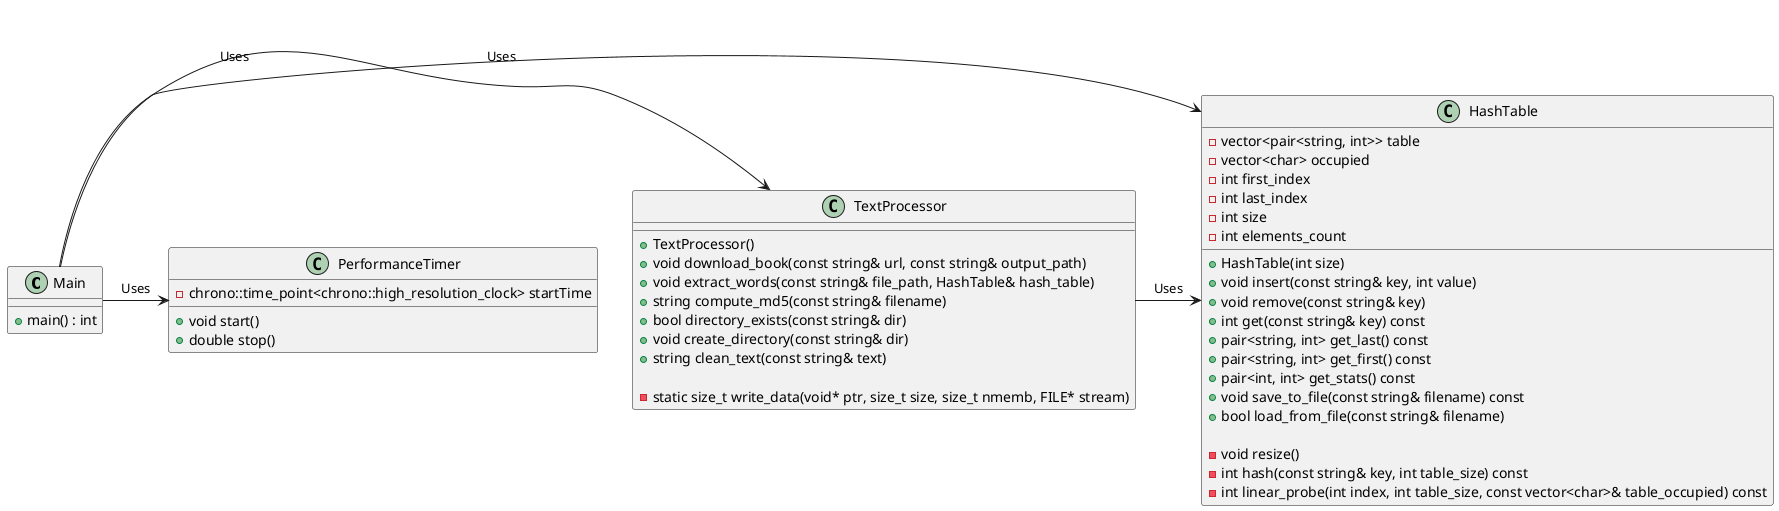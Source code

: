 @startuml

' Main Program
class Main {
    + main() : int
}

' Define the classes
class HashTable {
    - vector<pair<string, int>> table
    - vector<char> occupied
    - int first_index
    - int last_index
    - int size
    - int elements_count

    + HashTable(int size)
    + void insert(const string& key, int value)
    + void remove(const string& key)
    + int get(const string& key) const
    + pair<string, int> get_last() const
    + pair<string, int> get_first() const
    + pair<int, int> get_stats() const
    + void save_to_file(const string& filename) const
    + bool load_from_file(const string& filename)

    - void resize()
    - int hash(const string& key, int table_size) const
    - int linear_probe(int index, int table_size, const vector<char>& table_occupied) const
}

class PerformanceTimer {
    - chrono::time_point<chrono::high_resolution_clock> startTime
    + void start()
    + double stop()
}

class TextProcessor {
    + TextProcessor()
    + void download_book(const string& url, const string& output_path)
    + void extract_words(const string& file_path, HashTable& hash_table)
    + string compute_md5(const string& filename)
    + bool directory_exists(const string& dir)
    + void create_directory(const string& dir)
    + string clean_text(const string& text)

    - static size_t write_data(void* ptr, size_t size, size_t nmemb, FILE* stream)
}

' Relationships
TextProcessor -> HashTable : Uses
Main -> TextProcessor : Uses
Main -> HashTable : Uses
Main -> PerformanceTimer : Uses

@enduml

